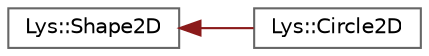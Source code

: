 digraph "Graphical Class Hierarchy"
{
 // LATEX_PDF_SIZE
  bgcolor="transparent";
  edge [fontname=Helvetica,fontsize=10,labelfontname=Helvetica,labelfontsize=10];
  node [fontname=Helvetica,fontsize=10,shape=box,height=0.2,width=0.4];
  rankdir="LR";
  Node0 [id="Node000000",label="Lys::Shape2D",height=0.2,width=0.4,color="grey40", fillcolor="white", style="filled",URL="$classLys_1_1Shape2D.html",tooltip=" "];
  Node0 -> Node1 [id="edge13_Node000000_Node000001",dir="back",color="firebrick4",style="solid",tooltip=" "];
  Node1 [id="Node000001",label="Lys::Circle2D",height=0.2,width=0.4,color="grey40", fillcolor="white", style="filled",URL="$classLys_1_1Circle2D.html",tooltip=" "];
}
